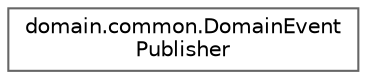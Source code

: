 digraph "Gráfico de jerarquía de clases"
{
 // LATEX_PDF_SIZE
  bgcolor="transparent";
  edge [fontname=Helvetica,fontsize=10,labelfontname=Helvetica,labelfontsize=10];
  node [fontname=Helvetica,fontsize=10,shape=box,height=0.2,width=0.4];
  rankdir="LR";
  Node0 [id="Node000000",label="domain.common.DomainEvent\lPublisher",height=0.2,width=0.4,color="grey40", fillcolor="white", style="filled",URL="$classdomain_1_1common_1_1_domain_event_publisher.html",tooltip="Publicador de eventos de dominio que gestiona suscriptores y la publicación de eventos de manera segu..."];
}
